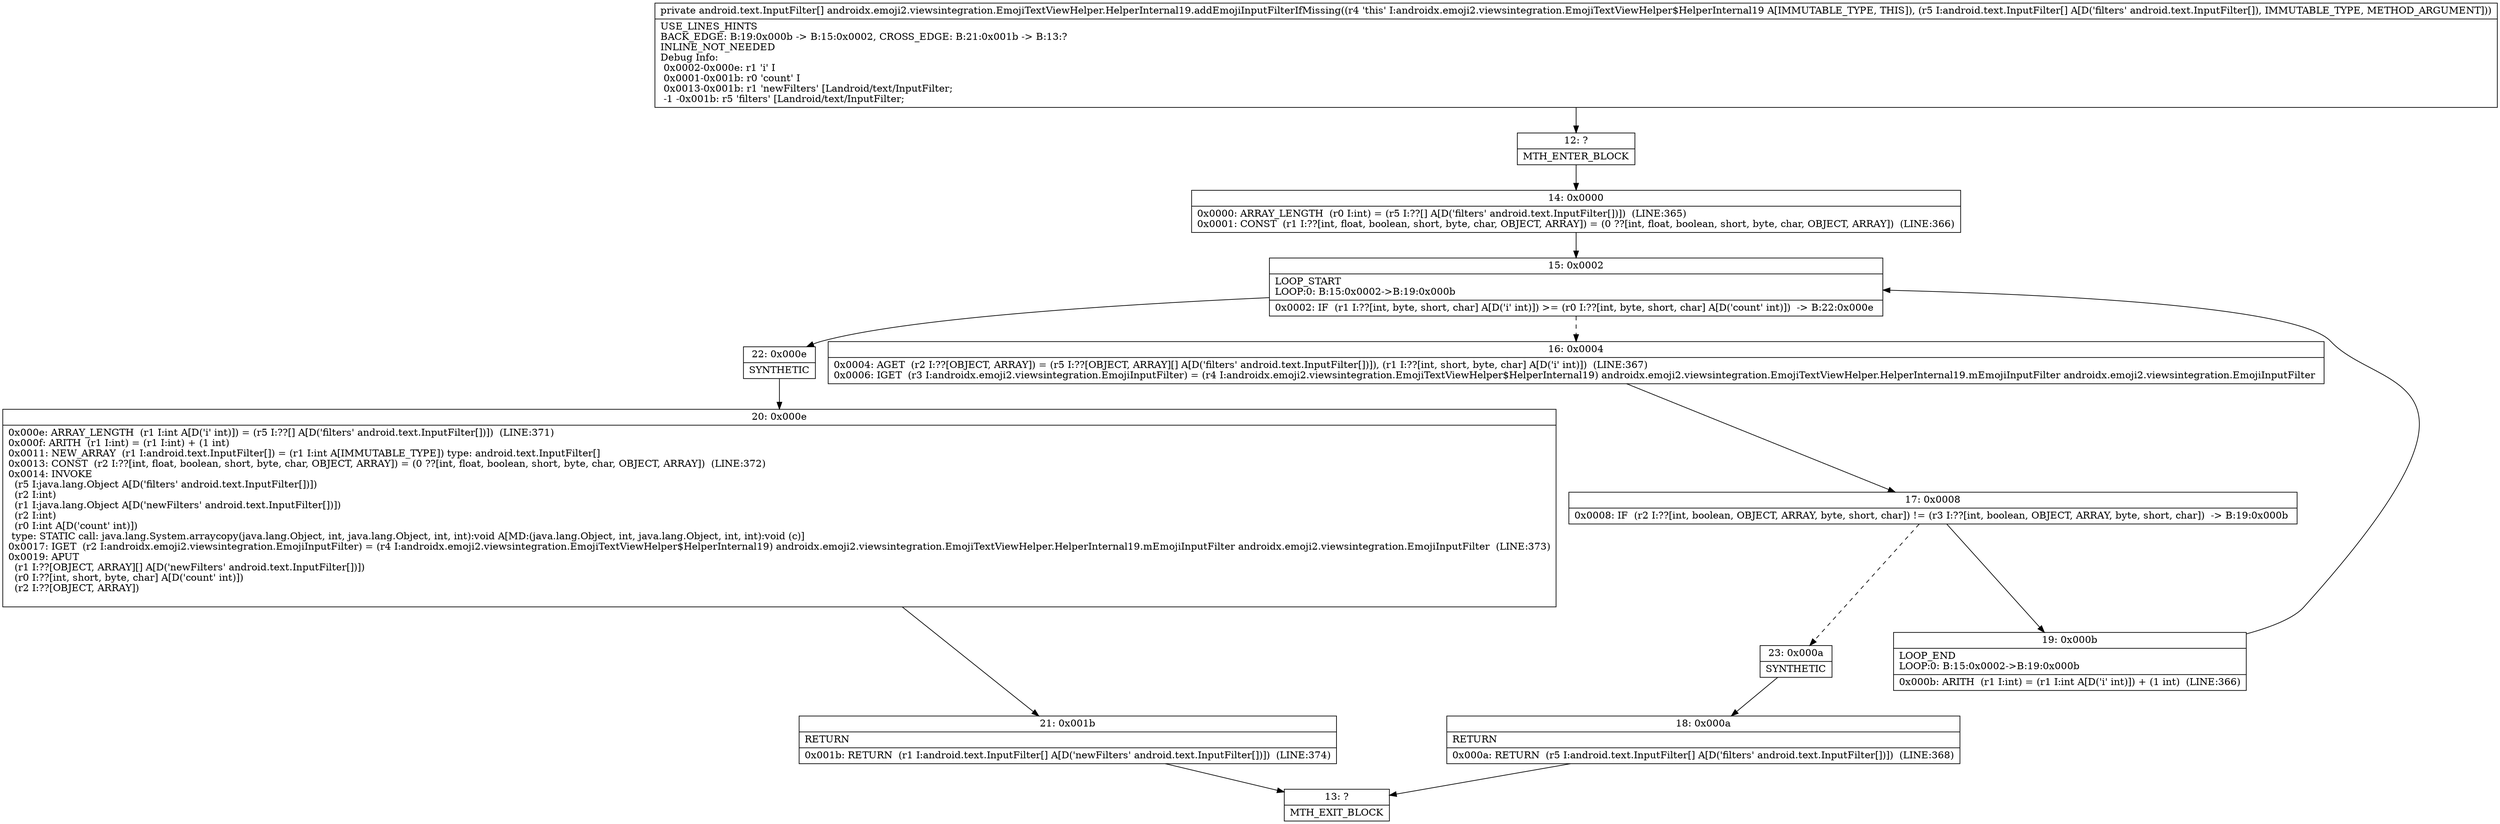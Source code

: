 digraph "CFG forandroidx.emoji2.viewsintegration.EmojiTextViewHelper.HelperInternal19.addEmojiInputFilterIfMissing([Landroid\/text\/InputFilter;)[Landroid\/text\/InputFilter;" {
Node_12 [shape=record,label="{12\:\ ?|MTH_ENTER_BLOCK\l}"];
Node_14 [shape=record,label="{14\:\ 0x0000|0x0000: ARRAY_LENGTH  (r0 I:int) = (r5 I:??[] A[D('filters' android.text.InputFilter[])])  (LINE:365)\l0x0001: CONST  (r1 I:??[int, float, boolean, short, byte, char, OBJECT, ARRAY]) = (0 ??[int, float, boolean, short, byte, char, OBJECT, ARRAY])  (LINE:366)\l}"];
Node_15 [shape=record,label="{15\:\ 0x0002|LOOP_START\lLOOP:0: B:15:0x0002\-\>B:19:0x000b\l|0x0002: IF  (r1 I:??[int, byte, short, char] A[D('i' int)]) \>= (r0 I:??[int, byte, short, char] A[D('count' int)])  \-\> B:22:0x000e \l}"];
Node_16 [shape=record,label="{16\:\ 0x0004|0x0004: AGET  (r2 I:??[OBJECT, ARRAY]) = (r5 I:??[OBJECT, ARRAY][] A[D('filters' android.text.InputFilter[])]), (r1 I:??[int, short, byte, char] A[D('i' int)])  (LINE:367)\l0x0006: IGET  (r3 I:androidx.emoji2.viewsintegration.EmojiInputFilter) = (r4 I:androidx.emoji2.viewsintegration.EmojiTextViewHelper$HelperInternal19) androidx.emoji2.viewsintegration.EmojiTextViewHelper.HelperInternal19.mEmojiInputFilter androidx.emoji2.viewsintegration.EmojiInputFilter \l}"];
Node_17 [shape=record,label="{17\:\ 0x0008|0x0008: IF  (r2 I:??[int, boolean, OBJECT, ARRAY, byte, short, char]) != (r3 I:??[int, boolean, OBJECT, ARRAY, byte, short, char])  \-\> B:19:0x000b \l}"];
Node_19 [shape=record,label="{19\:\ 0x000b|LOOP_END\lLOOP:0: B:15:0x0002\-\>B:19:0x000b\l|0x000b: ARITH  (r1 I:int) = (r1 I:int A[D('i' int)]) + (1 int)  (LINE:366)\l}"];
Node_23 [shape=record,label="{23\:\ 0x000a|SYNTHETIC\l}"];
Node_18 [shape=record,label="{18\:\ 0x000a|RETURN\l|0x000a: RETURN  (r5 I:android.text.InputFilter[] A[D('filters' android.text.InputFilter[])])  (LINE:368)\l}"];
Node_13 [shape=record,label="{13\:\ ?|MTH_EXIT_BLOCK\l}"];
Node_22 [shape=record,label="{22\:\ 0x000e|SYNTHETIC\l}"];
Node_20 [shape=record,label="{20\:\ 0x000e|0x000e: ARRAY_LENGTH  (r1 I:int A[D('i' int)]) = (r5 I:??[] A[D('filters' android.text.InputFilter[])])  (LINE:371)\l0x000f: ARITH  (r1 I:int) = (r1 I:int) + (1 int) \l0x0011: NEW_ARRAY  (r1 I:android.text.InputFilter[]) = (r1 I:int A[IMMUTABLE_TYPE]) type: android.text.InputFilter[] \l0x0013: CONST  (r2 I:??[int, float, boolean, short, byte, char, OBJECT, ARRAY]) = (0 ??[int, float, boolean, short, byte, char, OBJECT, ARRAY])  (LINE:372)\l0x0014: INVOKE  \l  (r5 I:java.lang.Object A[D('filters' android.text.InputFilter[])])\l  (r2 I:int)\l  (r1 I:java.lang.Object A[D('newFilters' android.text.InputFilter[])])\l  (r2 I:int)\l  (r0 I:int A[D('count' int)])\l type: STATIC call: java.lang.System.arraycopy(java.lang.Object, int, java.lang.Object, int, int):void A[MD:(java.lang.Object, int, java.lang.Object, int, int):void (c)]\l0x0017: IGET  (r2 I:androidx.emoji2.viewsintegration.EmojiInputFilter) = (r4 I:androidx.emoji2.viewsintegration.EmojiTextViewHelper$HelperInternal19) androidx.emoji2.viewsintegration.EmojiTextViewHelper.HelperInternal19.mEmojiInputFilter androidx.emoji2.viewsintegration.EmojiInputFilter  (LINE:373)\l0x0019: APUT  \l  (r1 I:??[OBJECT, ARRAY][] A[D('newFilters' android.text.InputFilter[])])\l  (r0 I:??[int, short, byte, char] A[D('count' int)])\l  (r2 I:??[OBJECT, ARRAY])\l \l}"];
Node_21 [shape=record,label="{21\:\ 0x001b|RETURN\l|0x001b: RETURN  (r1 I:android.text.InputFilter[] A[D('newFilters' android.text.InputFilter[])])  (LINE:374)\l}"];
MethodNode[shape=record,label="{private android.text.InputFilter[] androidx.emoji2.viewsintegration.EmojiTextViewHelper.HelperInternal19.addEmojiInputFilterIfMissing((r4 'this' I:androidx.emoji2.viewsintegration.EmojiTextViewHelper$HelperInternal19 A[IMMUTABLE_TYPE, THIS]), (r5 I:android.text.InputFilter[] A[D('filters' android.text.InputFilter[]), IMMUTABLE_TYPE, METHOD_ARGUMENT]))  | USE_LINES_HINTS\lBACK_EDGE: B:19:0x000b \-\> B:15:0x0002, CROSS_EDGE: B:21:0x001b \-\> B:13:?\lINLINE_NOT_NEEDED\lDebug Info:\l  0x0002\-0x000e: r1 'i' I\l  0x0001\-0x001b: r0 'count' I\l  0x0013\-0x001b: r1 'newFilters' [Landroid\/text\/InputFilter;\l  \-1 \-0x001b: r5 'filters' [Landroid\/text\/InputFilter;\l}"];
MethodNode -> Node_12;Node_12 -> Node_14;
Node_14 -> Node_15;
Node_15 -> Node_16[style=dashed];
Node_15 -> Node_22;
Node_16 -> Node_17;
Node_17 -> Node_19;
Node_17 -> Node_23[style=dashed];
Node_19 -> Node_15;
Node_23 -> Node_18;
Node_18 -> Node_13;
Node_22 -> Node_20;
Node_20 -> Node_21;
Node_21 -> Node_13;
}

